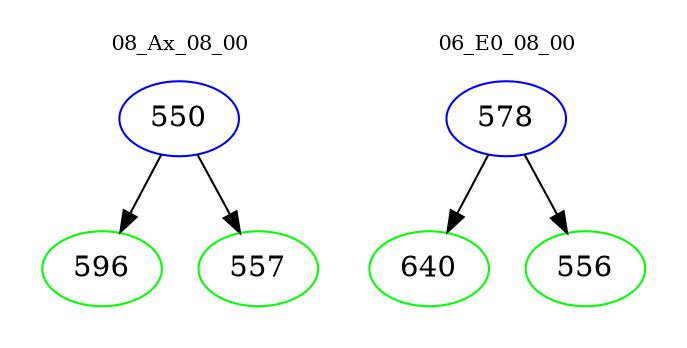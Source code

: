 digraph{
subgraph cluster_0 {
color = white
label = "08_Ax_08_00";
fontsize=10;
T0_550 [label="550", color="blue"]
T0_550 -> T0_596 [color="black"]
T0_596 [label="596", color="green"]
T0_550 -> T0_557 [color="black"]
T0_557 [label="557", color="green"]
}
subgraph cluster_1 {
color = white
label = "06_E0_08_00";
fontsize=10;
T1_578 [label="578", color="blue"]
T1_578 -> T1_640 [color="black"]
T1_640 [label="640", color="green"]
T1_578 -> T1_556 [color="black"]
T1_556 [label="556", color="green"]
}
}
